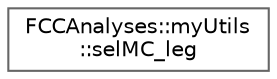 digraph "Graphical Class Hierarchy"
{
 // LATEX_PDF_SIZE
  bgcolor="transparent";
  edge [fontname=Helvetica,fontsize=10,labelfontname=Helvetica,labelfontsize=10];
  node [fontname=Helvetica,fontsize=10,shape=box,height=0.2,width=0.4];
  rankdir="LR";
  Node0 [id="Node000000",label="FCCAnalyses::myUtils\l::selMC_leg",height=0.2,width=0.4,color="grey40", fillcolor="white", style="filled",URL="$structFCCAnalyses_1_1myUtils_1_1selMC__leg.html",tooltip=" "];
}
